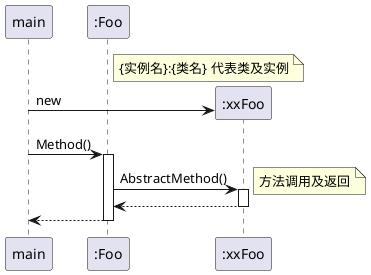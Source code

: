 @startuml
'https://plantuml.com/sequence-diagram

participant "main" as main
participant ":Foo" as foo
note right of foo
    {实例名}:{类名} 代表类及实例
end note

create ":xxFoo" as xxfoo
main -> xxfoo: new
autoactivate on
main -> foo: Method()
foo -> xxfoo: AbstractMethod()
note right: 方法调用及返回
return
return

@enduml